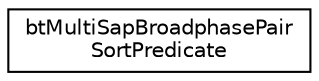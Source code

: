 digraph "Graphical Class Hierarchy"
{
  edge [fontname="Helvetica",fontsize="10",labelfontname="Helvetica",labelfontsize="10"];
  node [fontname="Helvetica",fontsize="10",shape=record];
  rankdir="LR";
  Node1 [label="btMultiSapBroadphasePair\lSortPredicate",height=0.2,width=0.4,color="black", fillcolor="white", style="filled",URL="$classbt_multi_sap_broadphase_pair_sort_predicate.html"];
}
